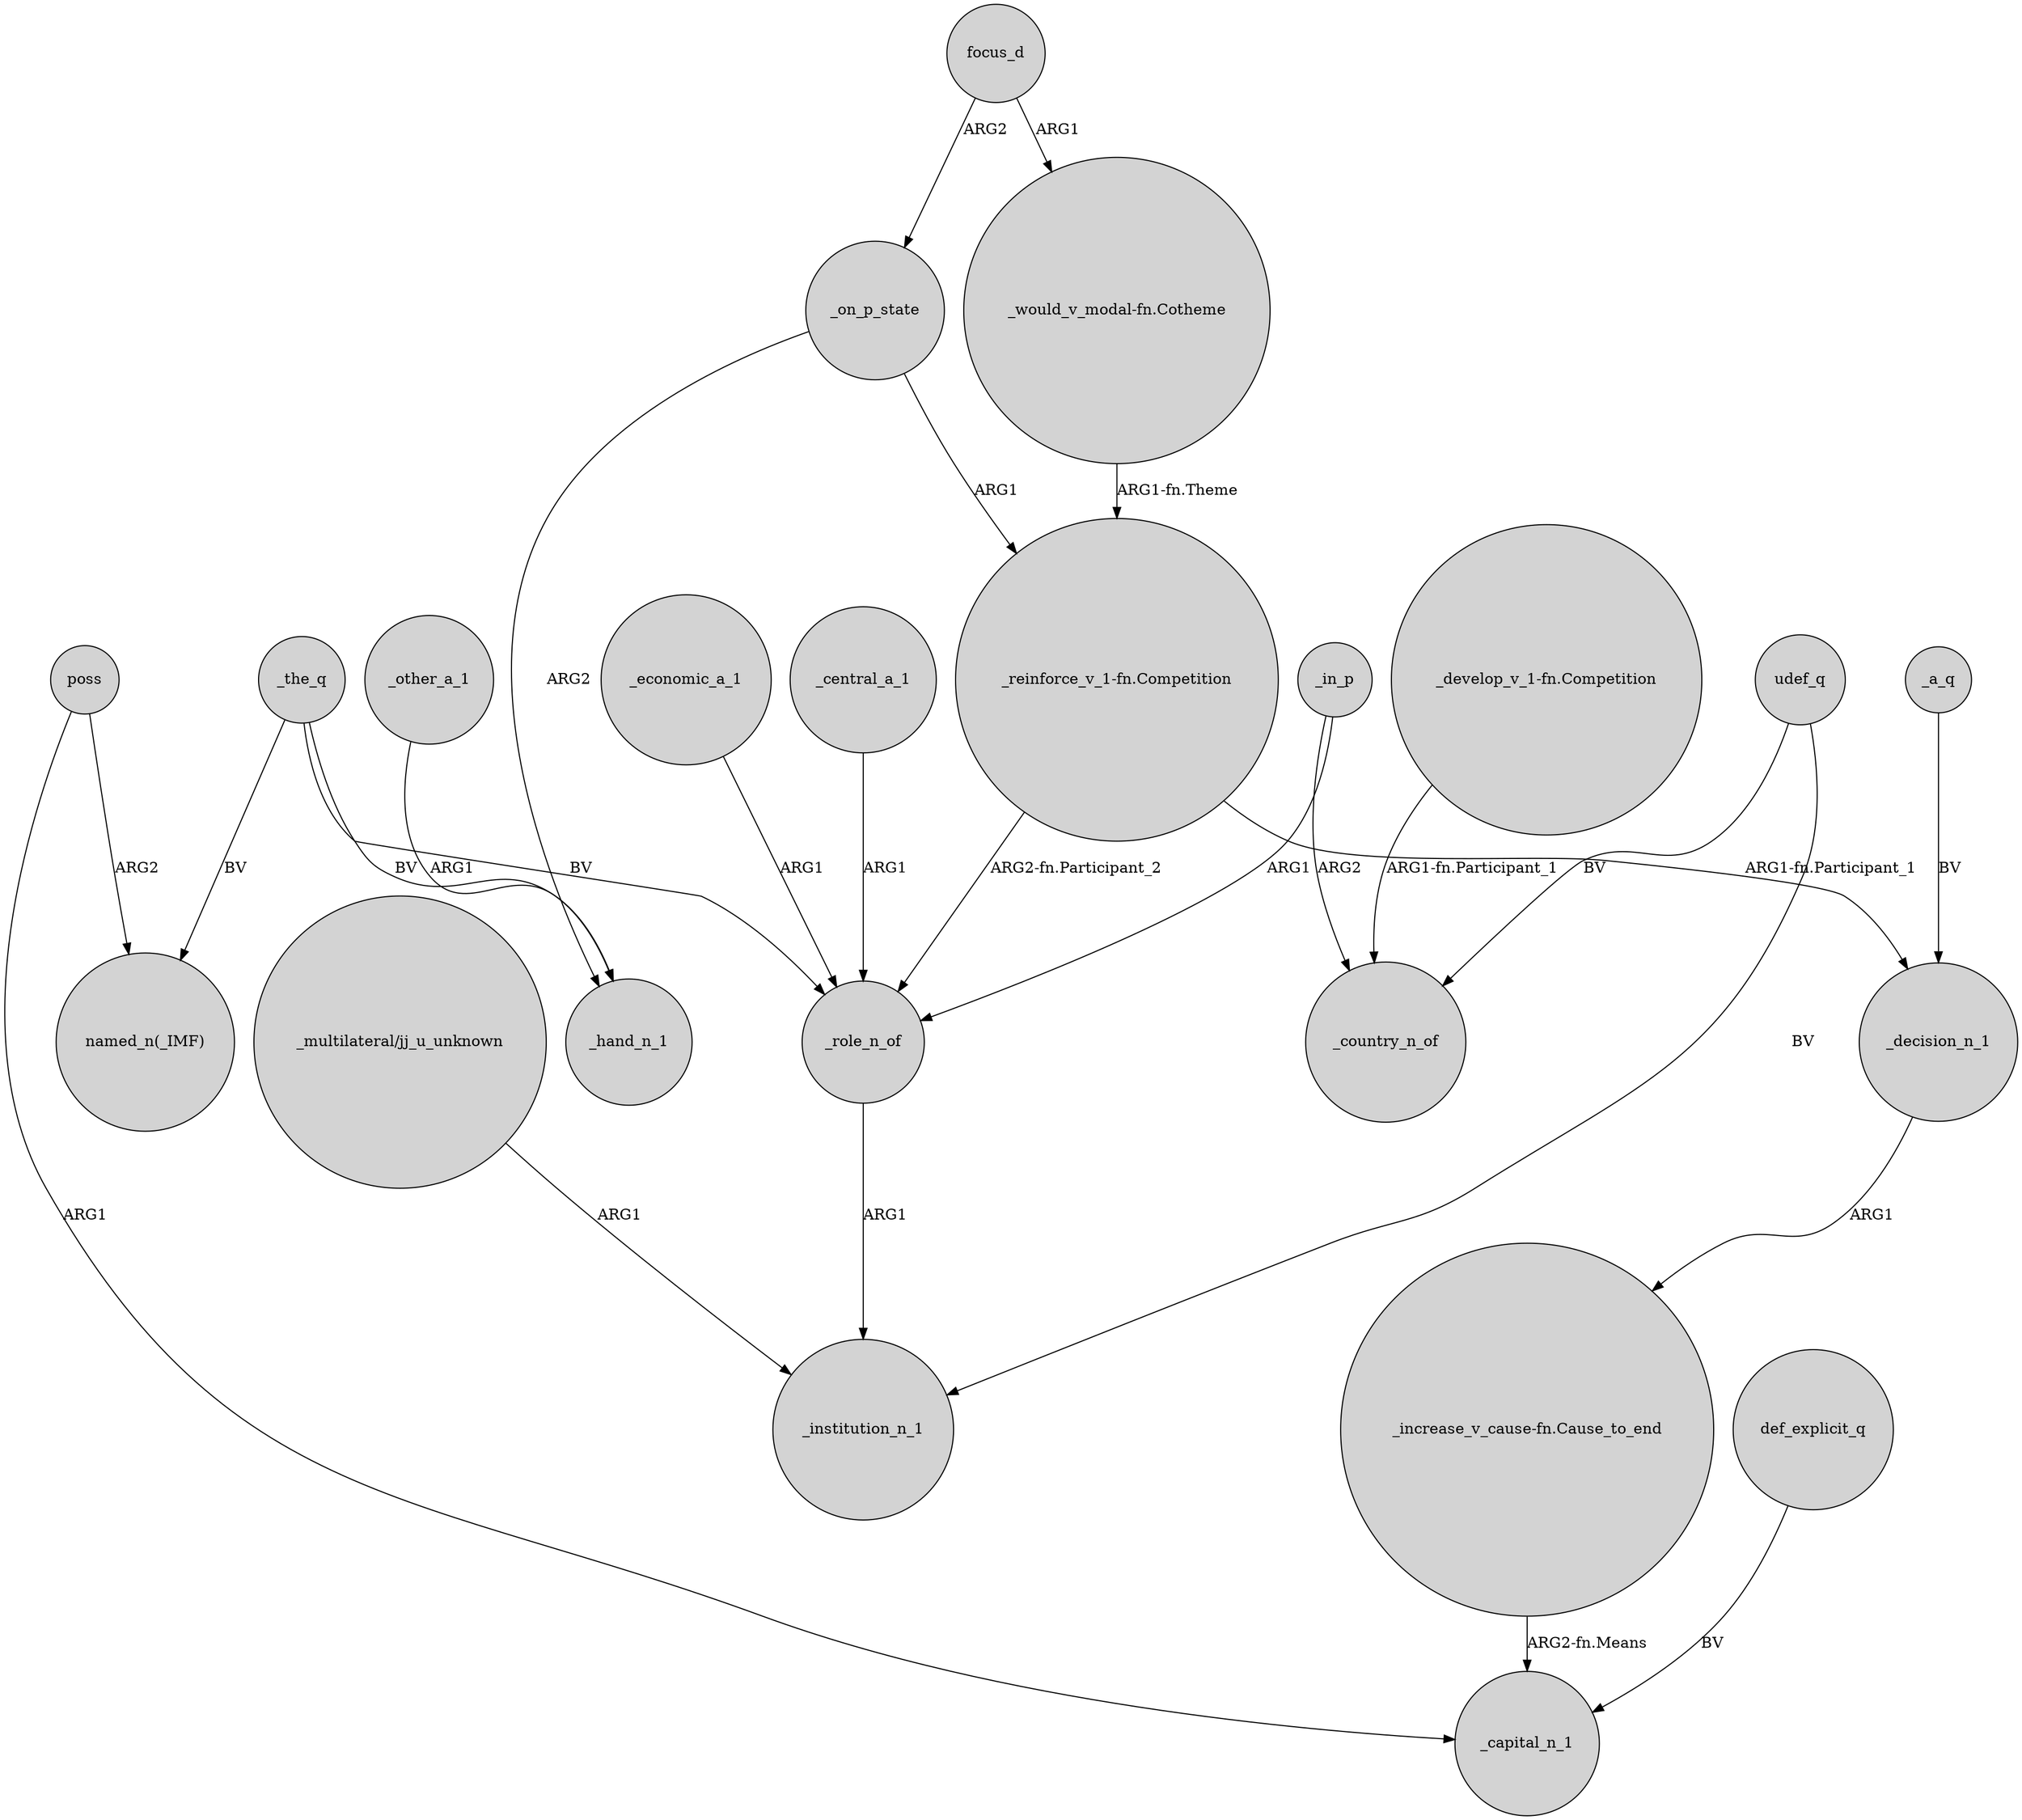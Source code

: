 digraph {
	node [shape=circle style=filled]
	poss -> _capital_n_1 [label=ARG1]
	_the_q -> _role_n_of [label=BV]
	_in_p -> _role_n_of [label=ARG1]
	_other_a_1 -> _hand_n_1 [label=ARG1]
	"_develop_v_1-fn.Competition" -> _country_n_of [label="ARG1-fn.Participant_1"]
	focus_d -> _on_p_state [label=ARG2]
	"_increase_v_cause-fn.Cause_to_end" -> _capital_n_1 [label="ARG2-fn.Means"]
	_economic_a_1 -> _role_n_of [label=ARG1]
	focus_d -> "_would_v_modal-fn.Cotheme" [label=ARG1]
	_in_p -> _country_n_of [label=ARG2]
	_the_q -> _hand_n_1 [label=BV]
	_on_p_state -> _hand_n_1 [label=ARG2]
	"_multilateral/jj_u_unknown" -> _institution_n_1 [label=ARG1]
	"_would_v_modal-fn.Cotheme" -> "_reinforce_v_1-fn.Competition" [label="ARG1-fn.Theme"]
	"_reinforce_v_1-fn.Competition" -> _role_n_of [label="ARG2-fn.Participant_2"]
	_decision_n_1 -> "_increase_v_cause-fn.Cause_to_end" [label=ARG1]
	udef_q -> _country_n_of [label=BV]
	udef_q -> _institution_n_1 [label=BV]
	poss -> "named_n(_IMF)" [label=ARG2]
	_role_n_of -> _institution_n_1 [label=ARG1]
	_the_q -> "named_n(_IMF)" [label=BV]
	def_explicit_q -> _capital_n_1 [label=BV]
	_on_p_state -> "_reinforce_v_1-fn.Competition" [label=ARG1]
	_a_q -> _decision_n_1 [label=BV]
	_central_a_1 -> _role_n_of [label=ARG1]
	"_reinforce_v_1-fn.Competition" -> _decision_n_1 [label="ARG1-fn.Participant_1"]
}
